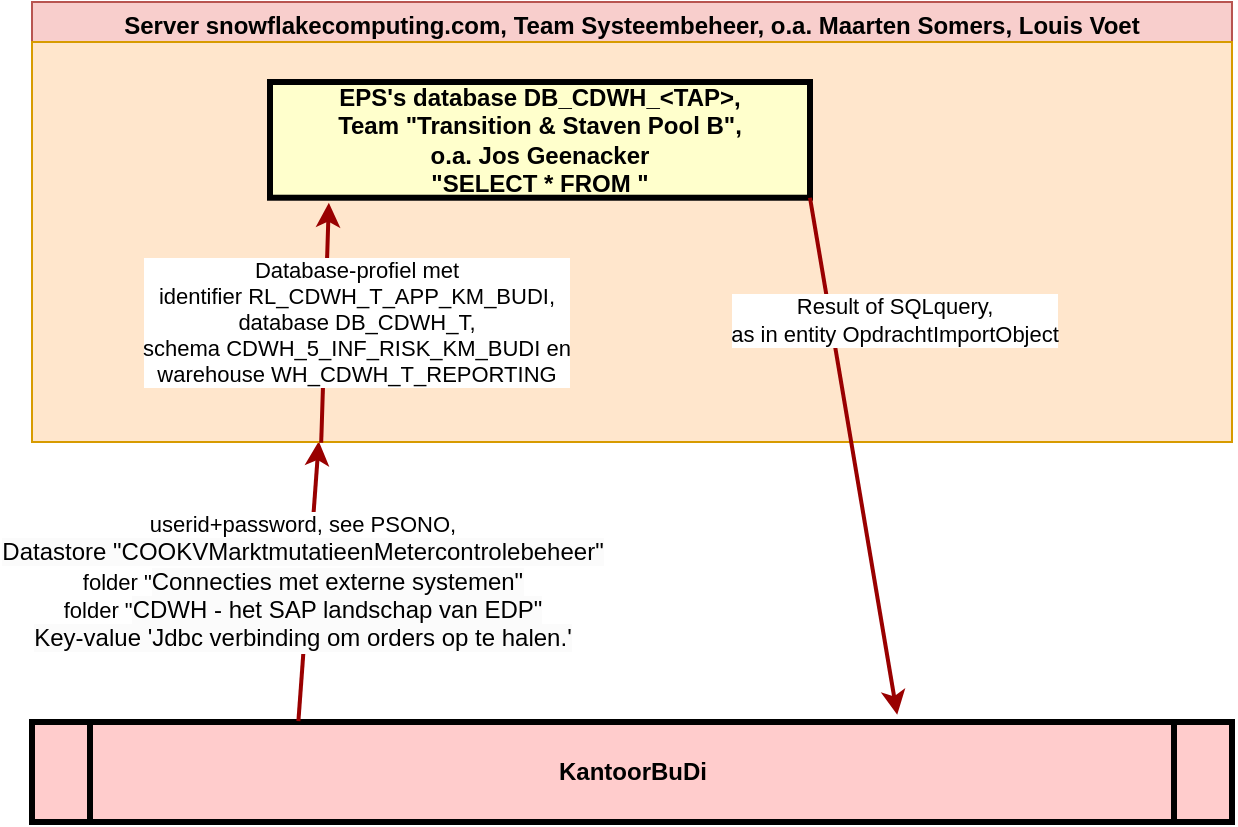 <mxfile version="21.8.2" type="github">
  <diagram name="Page-1" id="c7558073-3199-34d8-9f00-42111426c3f3">
    <mxGraphModel dx="1814" dy="591" grid="1" gridSize="10" guides="1" tooltips="1" connect="1" arrows="1" fold="1" page="1" pageScale="1" pageWidth="826" pageHeight="1169" background="none" math="0" shadow="0">
      <root>
        <mxCell id="0" />
        <mxCell id="1" parent="0" />
        <mxCell id="5" value="KantoorBuDi" style="shape=process;whiteSpace=wrap;align=center;verticalAlign=middle;size=0.048;fontStyle=1;strokeWidth=3;fillColor=#FFCCCC" parent="1" vertex="1">
          <mxGeometry x="-40" y="460" width="600" height="50" as="geometry" />
        </mxCell>
        <mxCell id="G2YasccpX_roE143owSL-101" value="" style="edgeStyle=none;noEdgeStyle=1;strokeColor=#990000;strokeWidth=2;startArrow=classic;startFill=1;endArrow=none;endFill=0;entryX=0.222;entryY=-0.008;entryDx=0;entryDy=0;entryPerimeter=0;exitX=0.239;exitY=0.998;exitDx=0;exitDy=0;exitPerimeter=0;" parent="1" source="G2YasccpX_roE143owSL-116" target="5" edge="1">
          <mxGeometry width="100" height="100" relative="1" as="geometry">
            <mxPoint x="100" y="320" as="sourcePoint" />
            <mxPoint x="698.333" y="350" as="targetPoint" />
          </mxGeometry>
        </mxCell>
        <mxCell id="G2YasccpX_roE143owSL-103" value="Text" style="edgeLabel;html=1;align=center;verticalAlign=middle;resizable=0;points=[];" parent="G2YasccpX_roE143owSL-101" vertex="1" connectable="0">
          <mxGeometry x="-0.024" y="-2" relative="1" as="geometry">
            <mxPoint as="offset" />
          </mxGeometry>
        </mxCell>
        <mxCell id="G2YasccpX_roE143owSL-111" value="userid+password, see PSONO,&lt;br style=&quot;border-color: var(--border-color); padding: 0px; margin: 0px; font-size: 12px; background-color: rgb(251, 251, 251);&quot;&gt;&lt;span style=&quot;font-size: 12px; background-color: rgb(251, 251, 251);&quot;&gt;Datastore &quot;COOKVMarktmutatieenMetercontrolebeheer&quot;&lt;/span&gt;&lt;br style=&quot;border-color: var(--border-color); padding: 0px; margin: 0px; font-size: 12px; background-color: rgb(251, 251, 251);&quot;&gt;folder &quot;&lt;span style=&quot;font-size: 12px; background-color: rgb(251, 251, 251);&quot;&gt;Connecties met externe systemen&quot;&lt;/span&gt;&lt;br style=&quot;border-color: var(--border-color); padding: 0px; margin: 0px; font-size: 12px; background-color: rgb(251, 251, 251);&quot;&gt;folder &quot;&lt;span style=&quot;font-size: 12px; background-color: rgb(251, 251, 251);&quot;&gt;CDWH - het SAP landschap van EDP&quot;&lt;/span&gt;&lt;br style=&quot;border-color: var(--border-color); padding: 0px; margin: 0px; font-size: 12px; background-color: rgb(251, 251, 251);&quot;&gt;&lt;span style=&quot;font-size: 12px; background-color: rgb(251, 251, 251);&quot;&gt;Key-value &#39;Jdbc verbinding om orders op te halen.&#39;&lt;/span&gt;" style="edgeLabel;html=1;align=center;verticalAlign=middle;resizable=0;points=[];" parent="G2YasccpX_roE143owSL-101" vertex="1" connectable="0">
          <mxGeometry x="0.002" y="-4" relative="1" as="geometry">
            <mxPoint as="offset" />
          </mxGeometry>
        </mxCell>
        <mxCell id="G2YasccpX_roE143owSL-114" value="Server&amp;nbsp;snowflakecomputing.com, Team Systeembeheer, o.a. Maarten Somers, Louis Voet" style="swimlane;whiteSpace=wrap;html=1;fillColor=#f8cecc;strokeColor=#b85450;swimlaneLine=0;glass=0;shadow=0;" parent="1" vertex="1">
          <mxGeometry x="-40" y="100" width="600" height="220" as="geometry" />
        </mxCell>
        <mxCell id="G2YasccpX_roE143owSL-116" value="" style="rounded=0;whiteSpace=wrap;html=1;fillColor=#ffe6cc;strokeColor=#d79b00;" parent="G2YasccpX_roE143owSL-114" vertex="1">
          <mxGeometry y="20" width="600" height="200" as="geometry" />
        </mxCell>
        <mxCell id="4" value="EPS&#39;s database DB_CDWH_&lt;TAP&gt;, &#xa;Team &quot;Transition &amp; Staven Pool B&quot;, &#xa;o.a. Jos Geenacker&#xa;&quot;SELECT * FROM &quot;" style="whiteSpace=wrap;align=center;verticalAlign=middle;fontStyle=1;strokeWidth=3;fillColor=#FFFFCC" parent="G2YasccpX_roE143owSL-114" vertex="1">
          <mxGeometry x="119" y="40" width="270" height="57.86" as="geometry" />
        </mxCell>
        <mxCell id="G2YasccpX_roE143owSL-104" value="" style="edgeStyle=none;noEdgeStyle=1;strokeColor=#990000;strokeWidth=2;startArrow=classic;startFill=1;endArrow=none;endFill=0;exitX=0.109;exitY=1.044;exitDx=0;exitDy=0;exitPerimeter=0;entryX=0.241;entryY=1.002;entryDx=0;entryDy=0;entryPerimeter=0;" parent="G2YasccpX_roE143owSL-114" source="4" target="G2YasccpX_roE143owSL-116" edge="1">
          <mxGeometry width="100" height="100" relative="1" as="geometry">
            <mxPoint x="292.942" y="40" as="sourcePoint" />
            <mxPoint x="160" y="250" as="targetPoint" />
            <Array as="points" />
          </mxGeometry>
        </mxCell>
        <mxCell id="G2YasccpX_roE143owSL-105" value="Database-profiel met &lt;br&gt;identifier RL_CDWH_T_APP_KM_BUDI,&lt;br&gt;database DB_CDWH_T, &lt;br&gt;schema CDWH_5_INF_RISK_KM_BUDI en &lt;br&gt;warehouse&amp;nbsp;WH_CDWH_T_REPORTING" style="edgeLabel;html=1;align=center;verticalAlign=middle;resizable=0;points=[];" parent="G2YasccpX_roE143owSL-104" vertex="1" connectable="0">
          <mxGeometry x="-0.024" y="-2" relative="1" as="geometry">
            <mxPoint x="17" y="1" as="offset" />
          </mxGeometry>
        </mxCell>
        <mxCell id="G2YasccpX_roE143owSL-117" value="" style="edgeStyle=none;noEdgeStyle=1;strokeColor=#990000;strokeWidth=2;startArrow=classic;startFill=1;endArrow=none;endFill=0;exitX=0.721;exitY=-0.072;exitDx=0;exitDy=0;exitPerimeter=0;entryX=1;entryY=1;entryDx=0;entryDy=0;" parent="1" source="5" target="4" edge="1">
          <mxGeometry width="100" height="100" relative="1" as="geometry">
            <mxPoint x="160" y="210" as="sourcePoint" />
            <mxPoint x="130" y="360" as="targetPoint" />
            <Array as="points" />
          </mxGeometry>
        </mxCell>
        <mxCell id="G2YasccpX_roE143owSL-118" value="Result of SQLquery, &lt;br&gt;as in entity OpdrachtImportObject" style="edgeLabel;html=1;align=center;verticalAlign=middle;resizable=0;points=[];" parent="G2YasccpX_roE143owSL-117" vertex="1" connectable="0">
          <mxGeometry x="-0.024" y="-2" relative="1" as="geometry">
            <mxPoint x="17" y="-71" as="offset" />
          </mxGeometry>
        </mxCell>
      </root>
    </mxGraphModel>
  </diagram>
</mxfile>
